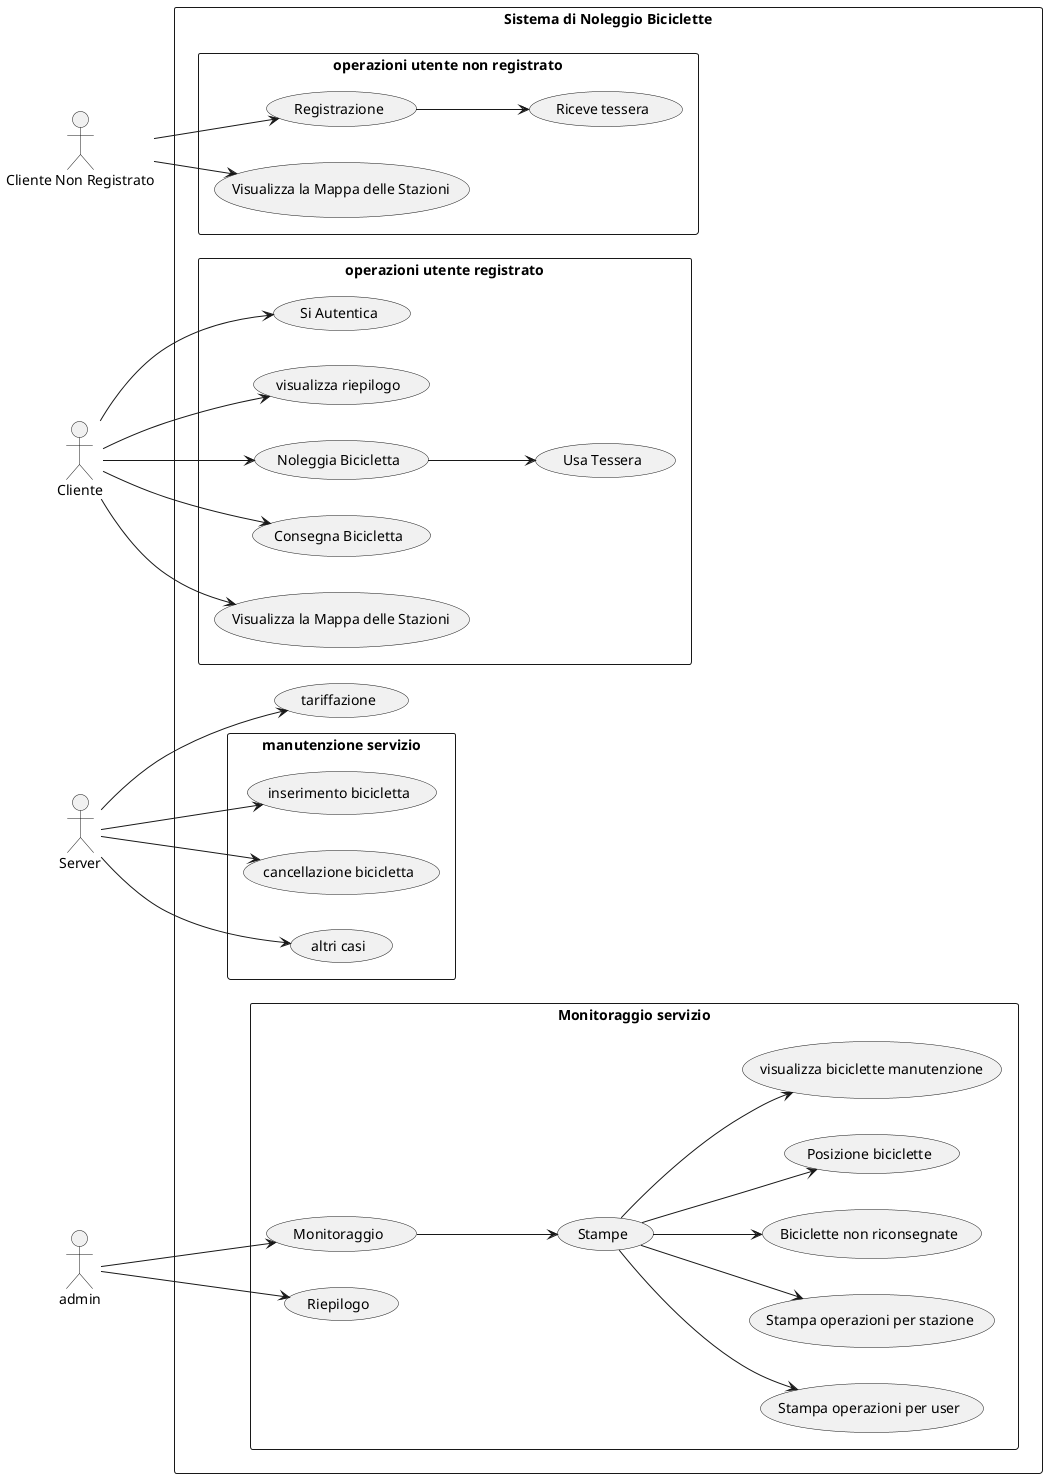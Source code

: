 @startuml usecase

left to right direction
skinparam packageStyle rectangle

actor "Cliente Non Registrato" as ClienteNonRegistrato
actor Cliente as Cliente
actor "Server" as server
actor "admin" as admin

rectangle "Sistema di Noleggio Biciclette" {  
    rectangle "operazioni utente non registrato" {
        usecase "Registrazione" as Registrazione
        usecase "Riceve tessera" as riceveTessera
        usecase "Visualizza la Mappa delle Stazioni" as VisualizzaMappaStazioni
        ClienteNonRegistrato --> Registrazione
        ClienteNonRegistrato --> VisualizzaMappaStazioni
    }
    rectangle "operazioni utente registrato" {
        usecase "Si Autentica" as SiAutentica
        usecase "visualizza riepilogo" as riepilogoUtente
        usecase "Noleggia Bicicletta" as NoleggiaBicicletta
        usecase "Consegna Bicicletta" as ConsegnaBicicletta
        usecase "Usa Tessera" as UsaTessera
        usecase "Visualizza la Mappa delle Stazioni" as VisualizzaMappaStazioniCliente
        Cliente --> SiAutentica
        Cliente --> NoleggiaBicicletta
        Cliente --> ConsegnaBicicletta
        Cliente --> VisualizzaMappaStazioniCliente
        Cliente --> riepilogoUtente
        Registrazione --> riceveTessera
        NoleggiaBicicletta --> UsaTessera
    }
    rectangle "Monitoraggio servizio" {
        usecase "Monitoraggio" as monitoraAdmin
        usecase "Stampe" as stampe
        usecase "Riepilogo" as riepilogo
        usecase "Stampa operazioni per user" as stampaOpUser
        usecase "Stampa operazioni per stazione" as stampaOpStazione
        usecase "Biciclette non riconsegnate" as bicicletteNonRiconsegnate
        usecase "Posizione biciclette" as posizioneBiciclette
        usecase "visualizza biciclette manutenzione" as biciManutenzione
        admin --> monitoraAdmin
        admin --> riepilogo
        monitoraAdmin --> stampe
        stampe --> stampaOpUser
        stampe --> stampaOpStazione
        stampe --> bicicletteNonRiconsegnate
        stampe --> posizioneBiciclette
        stampe --> biciManutenzione
    }
    usecase "tariffazione" as tariffazione
    rectangle "manutenzione servizio" {
        usecase "inserimento bicicletta" as inserimento
        usecase "cancellazione bicicletta" as cancellazione
        usecase "altri casi" as casi
        server --> inserimento
        server --> cancellazione
        server --> casi
    }
    server-->tariffazione
}


@enduml
